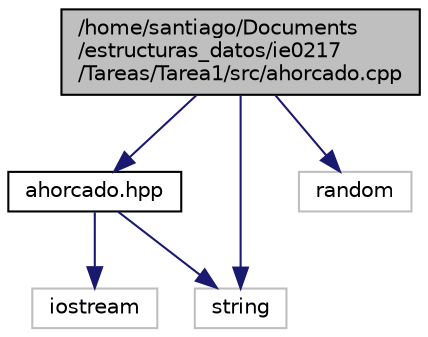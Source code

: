 digraph "/home/santiago/Documents/estructuras_datos/ie0217/Tareas/Tarea1/src/ahorcado.cpp"
{
 // LATEX_PDF_SIZE
  edge [fontname="Helvetica",fontsize="10",labelfontname="Helvetica",labelfontsize="10"];
  node [fontname="Helvetica",fontsize="10",shape=record];
  Node1 [label="/home/santiago/Documents\l/estructuras_datos/ie0217\l/Tareas/Tarea1/src/ahorcado.cpp",height=0.2,width=0.4,color="black", fillcolor="grey75", style="filled", fontcolor="black",tooltip="Descripcion de las funciones necesarias para el juego de ahorcado."];
  Node1 -> Node2 [color="midnightblue",fontsize="10",style="solid",fontname="Helvetica"];
  Node2 [label="ahorcado.hpp",height=0.2,width=0.4,color="black", fillcolor="white", style="filled",URL="$ahorcado_8hpp.html",tooltip="Este es el header de el juego Ahorcado."];
  Node2 -> Node3 [color="midnightblue",fontsize="10",style="solid",fontname="Helvetica"];
  Node3 [label="iostream",height=0.2,width=0.4,color="grey75", fillcolor="white", style="filled",tooltip=" "];
  Node2 -> Node4 [color="midnightblue",fontsize="10",style="solid",fontname="Helvetica"];
  Node4 [label="string",height=0.2,width=0.4,color="grey75", fillcolor="white", style="filled",tooltip=" "];
  Node1 -> Node5 [color="midnightblue",fontsize="10",style="solid",fontname="Helvetica"];
  Node5 [label="random",height=0.2,width=0.4,color="grey75", fillcolor="white", style="filled",tooltip=" "];
  Node1 -> Node4 [color="midnightblue",fontsize="10",style="solid",fontname="Helvetica"];
}
